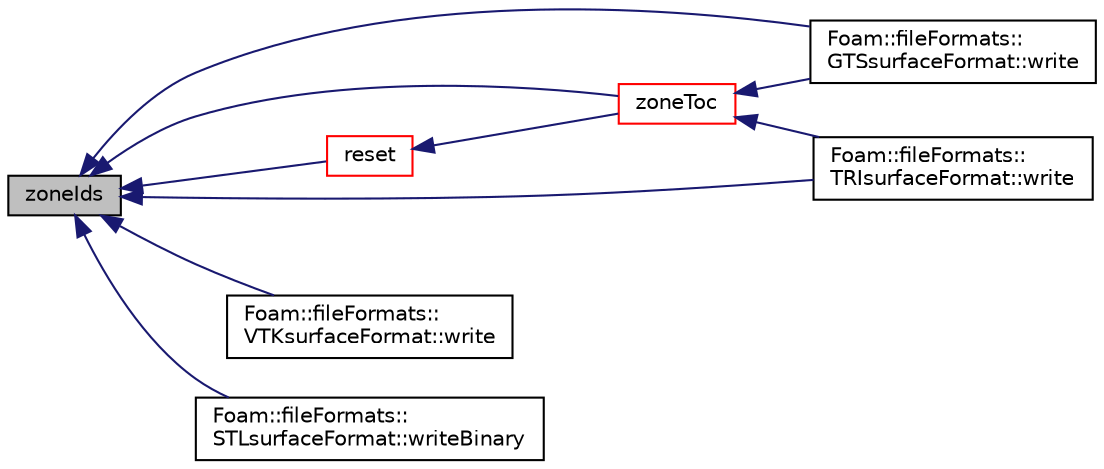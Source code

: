 digraph "zoneIds"
{
  bgcolor="transparent";
  edge [fontname="Helvetica",fontsize="10",labelfontname="Helvetica",labelfontsize="10"];
  node [fontname="Helvetica",fontsize="10",shape=record];
  rankdir="LR";
  Node1 [label="zoneIds",height=0.2,width=0.4,color="black", fillcolor="grey75", style="filled", fontcolor="black"];
  Node1 -> Node2 [dir="back",color="midnightblue",fontsize="10",style="solid",fontname="Helvetica"];
  Node2 [label="reset",height=0.2,width=0.4,color="red",URL="$a02761.html#a00d8623f0c07f750c4be9c5220e2c7e4",tooltip="Transfer components (points, faces, zone ids). "];
  Node2 -> Node3 [dir="back",color="midnightblue",fontsize="10",style="solid",fontname="Helvetica"];
  Node3 [label="zoneToc",height=0.2,width=0.4,color="red",URL="$a02761.html#a21923b04f7adbbfb5d40f37e13ea1f22",tooltip="Return const access to the zone table-of-contents. "];
  Node3 -> Node4 [dir="back",color="midnightblue",fontsize="10",style="solid",fontname="Helvetica"];
  Node4 [label="Foam::fileFormats::\lGTSsurfaceFormat::write",height=0.2,width=0.4,color="black",URL="$a00958.html#a8eea7f3ea6f24bb7a37ee7ef16a1ad10",tooltip="Write UnsortedMeshedSurface, the output remains unsorted. "];
  Node3 -> Node5 [dir="back",color="midnightblue",fontsize="10",style="solid",fontname="Helvetica"];
  Node5 [label="Foam::fileFormats::\lTRIsurfaceFormat::write",height=0.2,width=0.4,color="black",URL="$a02684.html#a8eea7f3ea6f24bb7a37ee7ef16a1ad10",tooltip="Write UnsortedMeshedSurface,. "];
  Node1 -> Node4 [dir="back",color="midnightblue",fontsize="10",style="solid",fontname="Helvetica"];
  Node1 -> Node6 [dir="back",color="midnightblue",fontsize="10",style="solid",fontname="Helvetica"];
  Node6 [label="Foam::fileFormats::\lVTKsurfaceFormat::write",height=0.2,width=0.4,color="black",URL="$a02820.html#a8eea7f3ea6f24bb7a37ee7ef16a1ad10",tooltip="Write UnsortedMeshedSurface, the output remains unsorted. "];
  Node1 -> Node5 [dir="back",color="midnightblue",fontsize="10",style="solid",fontname="Helvetica"];
  Node1 -> Node7 [dir="back",color="midnightblue",fontsize="10",style="solid",fontname="Helvetica"];
  Node7 [label="Foam::fileFormats::\lSTLsurfaceFormat::writeBinary",height=0.2,width=0.4,color="black",URL="$a02448.html#a3ccd88d5b6604a437b6e0c7fbf16cf64",tooltip="Write UnsortedMeshedSurface (as BINARY) unsorted by zone. "];
  Node1 -> Node3 [dir="back",color="midnightblue",fontsize="10",style="solid",fontname="Helvetica"];
}
